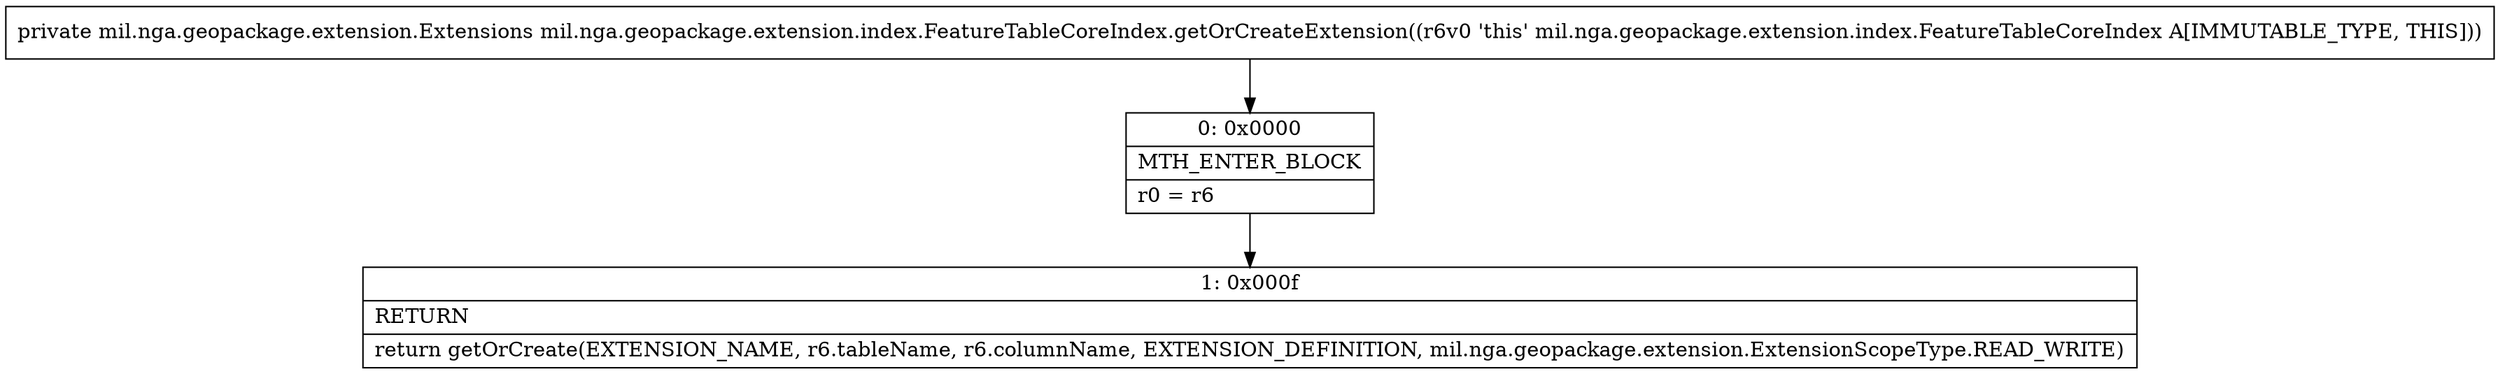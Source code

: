 digraph "CFG formil.nga.geopackage.extension.index.FeatureTableCoreIndex.getOrCreateExtension()Lmil\/nga\/geopackage\/extension\/Extensions;" {
Node_0 [shape=record,label="{0\:\ 0x0000|MTH_ENTER_BLOCK\l|r0 = r6\l}"];
Node_1 [shape=record,label="{1\:\ 0x000f|RETURN\l|return getOrCreate(EXTENSION_NAME, r6.tableName, r6.columnName, EXTENSION_DEFINITION, mil.nga.geopackage.extension.ExtensionScopeType.READ_WRITE)\l}"];
MethodNode[shape=record,label="{private mil.nga.geopackage.extension.Extensions mil.nga.geopackage.extension.index.FeatureTableCoreIndex.getOrCreateExtension((r6v0 'this' mil.nga.geopackage.extension.index.FeatureTableCoreIndex A[IMMUTABLE_TYPE, THIS])) }"];
MethodNode -> Node_0;
Node_0 -> Node_1;
}


